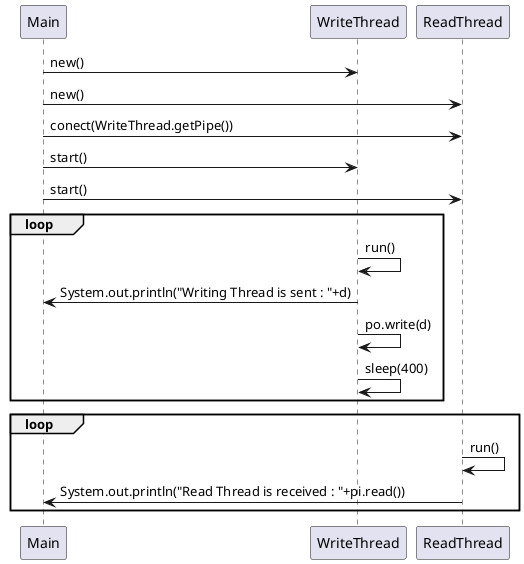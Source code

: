 @startuml
participant Main
participant WriteThread
participant ReadThread

Main -> WriteThread : new()
Main -> ReadThread : new()
Main -> ReadThread : conect(WriteThread.getPipe())
Main -> WriteThread : start()
Main -> ReadThread : start()

loop
    WriteThread -> WriteThread : run()
    WriteThread -> Main : System.out.println("Writing Thread is sent : "+d)
    WriteThread -> WriteThread : po.write(d)
    WriteThread -> WriteThread : sleep(400)
end

loop
    ReadThread -> ReadThread : run()
    ReadThread -> Main : System.out.println("Read Thread is received : "+pi.read())
end
@enduml
